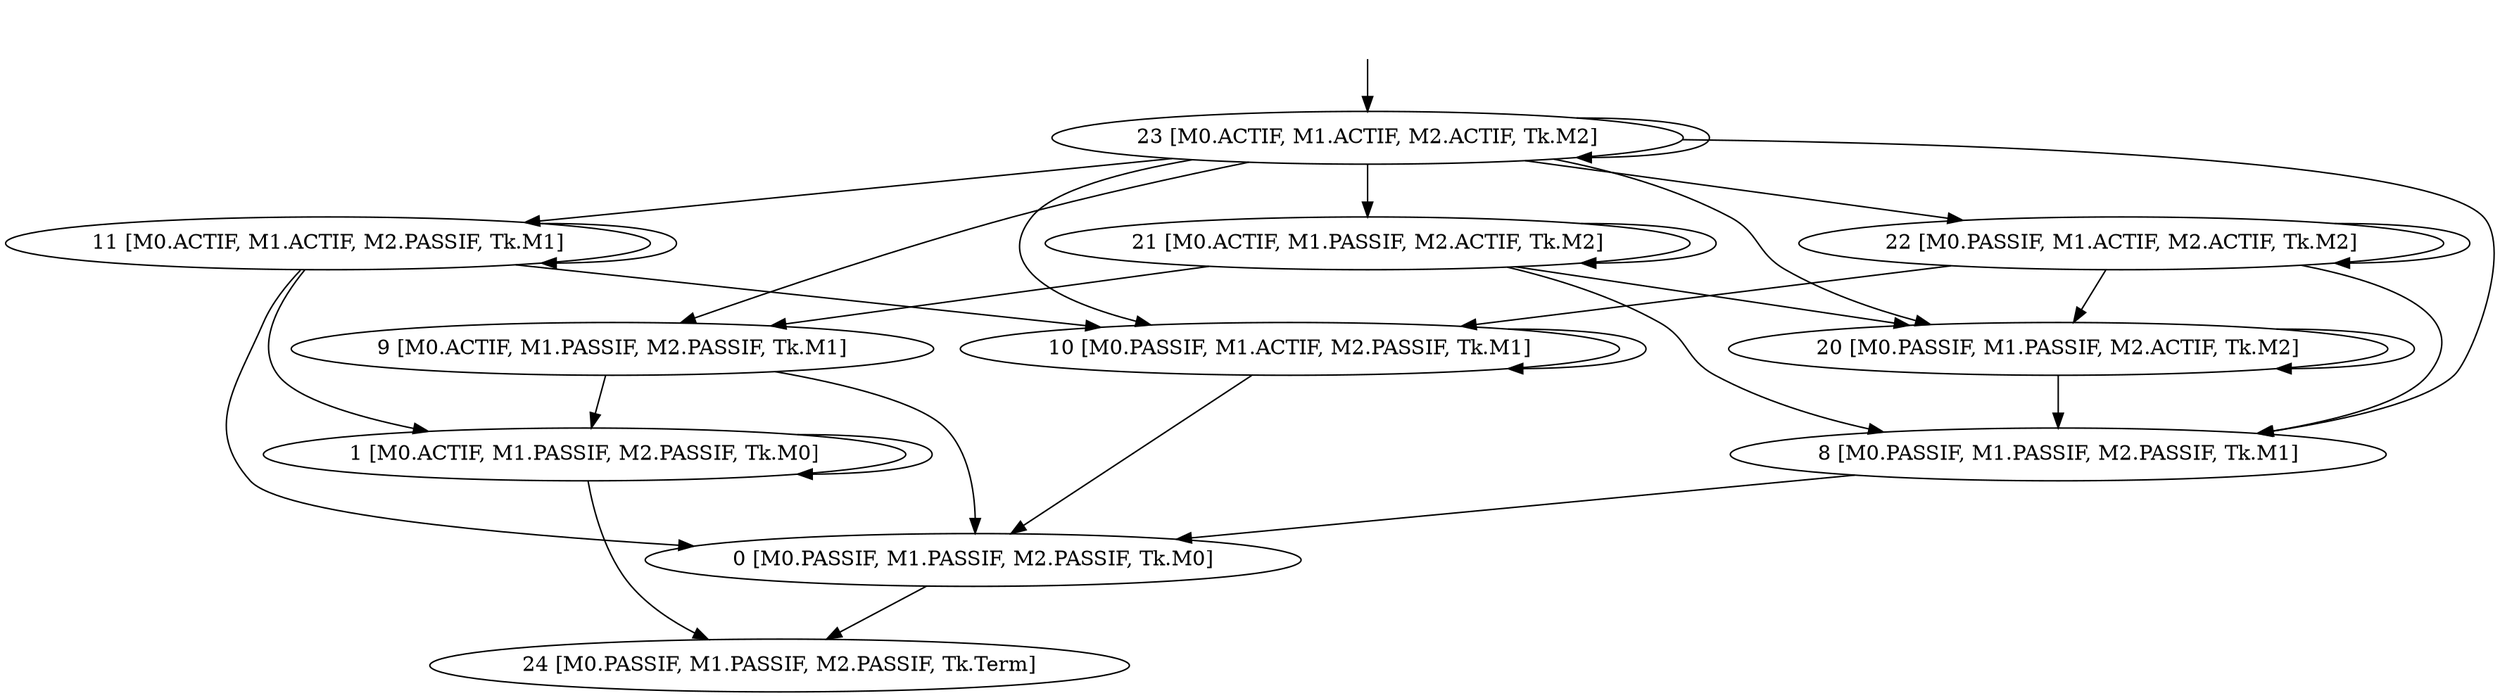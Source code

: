 digraph system {
_23[label="", shape=none ];
_23->23;
23 [label= "23 [M0.ACTIF, M1.ACTIF, M2.ACTIF, Tk.M2]"];
11 [label= "11 [M0.ACTIF, M1.ACTIF, M2.PASSIF, Tk.M1]"];
21 [label= "21 [M0.ACTIF, M1.PASSIF, M2.ACTIF, Tk.M2]"];
1 [label= "1 [M0.ACTIF, M1.PASSIF, M2.PASSIF, Tk.M0]"];
9 [label= "9 [M0.ACTIF, M1.PASSIF, M2.PASSIF, Tk.M1]"];
22 [label= "22 [M0.PASSIF, M1.ACTIF, M2.ACTIF, Tk.M2]"];
10 [label= "10 [M0.PASSIF, M1.ACTIF, M2.PASSIF, Tk.M1]"];
20 [label= "20 [M0.PASSIF, M1.PASSIF, M2.ACTIF, Tk.M2]"];
0 [label= "0 [M0.PASSIF, M1.PASSIF, M2.PASSIF, Tk.M0]"];
8 [label= "8 [M0.PASSIF, M1.PASSIF, M2.PASSIF, Tk.M1]"];
24 [label= "24 [M0.PASSIF, M1.PASSIF, M2.PASSIF, Tk.Term]"];
23->23 [label= ""];
23->11 [label= ""];
11->11 [label= ""];
23->21 [label= ""];
23->9 [label= ""];
11->1 [label= ""];
21->21 [label= ""];
21->9 [label= ""];
1->1 [label= ""];
9->1 [label= ""];
23->22 [label= ""];
23->10 [label= ""];
11->10 [label= ""];
23->20 [label= ""];
23->8 [label= ""];
11->0 [label= ""];
21->20 [label= ""];
21->8 [label= ""];
9->0 [label= ""];
1->24 [label= ""];
22->22 [label= ""];
22->10 [label= ""];
10->10 [label= ""];
22->20 [label= ""];
22->8 [label= ""];
10->0 [label= ""];
20->20 [label= ""];
20->8 [label= ""];
8->0 [label= ""];
0->24 [label= ""];
}
